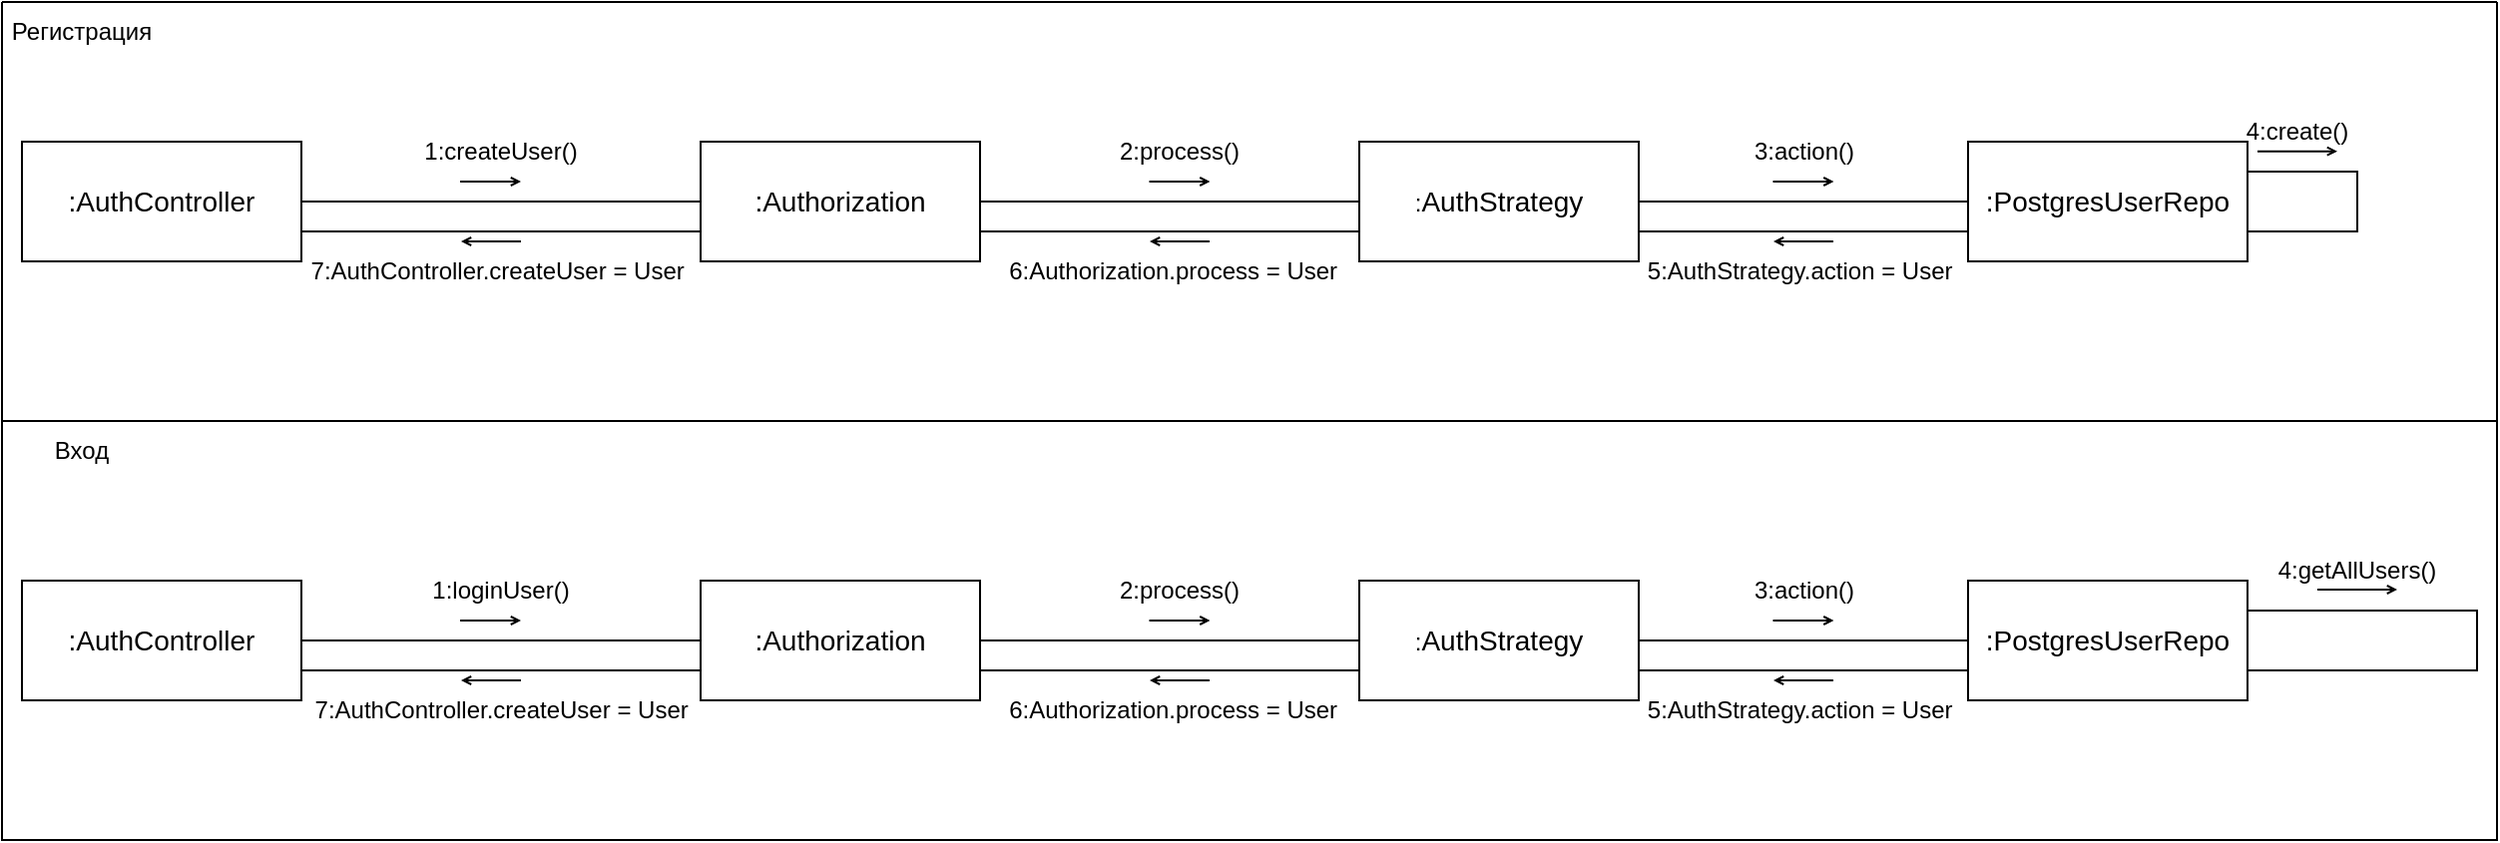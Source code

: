 <mxfile version="22.1.5" type="device">
  <diagram name="Страница — 1" id="4zZFffurlrl-bASGn2sT">
    <mxGraphModel dx="2824" dy="1474" grid="1" gridSize="10" guides="1" tooltips="1" connect="1" arrows="1" fold="1" page="1" pageScale="1" pageWidth="3300" pageHeight="2339" math="0" shadow="0">
      <root>
        <mxCell id="0" />
        <mxCell id="1" parent="0" />
        <mxCell id="2JCTQVkfjINHfoPqzNRB-9" style="edgeStyle=orthogonalEdgeStyle;rounded=0;orthogonalLoop=1;jettySize=auto;html=1;exitX=1;exitY=0.5;exitDx=0;exitDy=0;endArrow=none;endFill=0;" edge="1" parent="1" source="2JCTQVkfjINHfoPqzNRB-1" target="2JCTQVkfjINHfoPqzNRB-2">
          <mxGeometry relative="1" as="geometry" />
        </mxCell>
        <mxCell id="2JCTQVkfjINHfoPqzNRB-1" value="&lt;font style=&quot;font-size: 14px;&quot;&gt;:AuthController&lt;/font&gt;" style="rounded=0;whiteSpace=wrap;html=1;" vertex="1" parent="1">
          <mxGeometry x="130" y="810" width="140" height="60" as="geometry" />
        </mxCell>
        <mxCell id="2JCTQVkfjINHfoPqzNRB-10" style="edgeStyle=orthogonalEdgeStyle;rounded=0;orthogonalLoop=1;jettySize=auto;html=1;exitX=1;exitY=0.5;exitDx=0;exitDy=0;entryX=0;entryY=0.5;entryDx=0;entryDy=0;endArrow=none;endFill=0;" edge="1" parent="1" source="2JCTQVkfjINHfoPqzNRB-2" target="2JCTQVkfjINHfoPqzNRB-3">
          <mxGeometry relative="1" as="geometry" />
        </mxCell>
        <mxCell id="2JCTQVkfjINHfoPqzNRB-55" style="edgeStyle=orthogonalEdgeStyle;rounded=0;orthogonalLoop=1;jettySize=auto;html=1;exitX=0;exitY=0.75;exitDx=0;exitDy=0;entryX=1;entryY=0.75;entryDx=0;entryDy=0;endArrow=none;endFill=0;" edge="1" parent="1" source="2JCTQVkfjINHfoPqzNRB-2" target="2JCTQVkfjINHfoPqzNRB-1">
          <mxGeometry relative="1" as="geometry" />
        </mxCell>
        <mxCell id="2JCTQVkfjINHfoPqzNRB-2" value="&lt;font style=&quot;font-size: 14px;&quot;&gt;:Authorization&lt;/font&gt;" style="rounded=0;whiteSpace=wrap;html=1;" vertex="1" parent="1">
          <mxGeometry x="470" y="810" width="140" height="60" as="geometry" />
        </mxCell>
        <mxCell id="2JCTQVkfjINHfoPqzNRB-11" style="edgeStyle=orthogonalEdgeStyle;rounded=0;orthogonalLoop=1;jettySize=auto;html=1;exitX=1;exitY=0.5;exitDx=0;exitDy=0;endArrow=none;endFill=0;" edge="1" parent="1" source="2JCTQVkfjINHfoPqzNRB-3" target="2JCTQVkfjINHfoPqzNRB-4">
          <mxGeometry relative="1" as="geometry" />
        </mxCell>
        <mxCell id="2JCTQVkfjINHfoPqzNRB-56" style="edgeStyle=orthogonalEdgeStyle;rounded=0;orthogonalLoop=1;jettySize=auto;html=1;exitX=0;exitY=0.75;exitDx=0;exitDy=0;entryX=1;entryY=0.75;entryDx=0;entryDy=0;endArrow=none;endFill=0;" edge="1" parent="1" source="2JCTQVkfjINHfoPqzNRB-3" target="2JCTQVkfjINHfoPqzNRB-2">
          <mxGeometry relative="1" as="geometry" />
        </mxCell>
        <mxCell id="2JCTQVkfjINHfoPqzNRB-3" value=":&lt;font style=&quot;font-size: 14px;&quot;&gt;AuthStrategy&lt;/font&gt;" style="rounded=0;whiteSpace=wrap;html=1;" vertex="1" parent="1">
          <mxGeometry x="800" y="810" width="140" height="60" as="geometry" />
        </mxCell>
        <mxCell id="2JCTQVkfjINHfoPqzNRB-25" style="edgeStyle=orthogonalEdgeStyle;rounded=0;orthogonalLoop=1;jettySize=auto;html=1;exitX=0;exitY=0.75;exitDx=0;exitDy=0;entryX=1;entryY=0.75;entryDx=0;entryDy=0;endArrow=none;endFill=0;" edge="1" parent="1" source="2JCTQVkfjINHfoPqzNRB-4" target="2JCTQVkfjINHfoPqzNRB-3">
          <mxGeometry relative="1" as="geometry" />
        </mxCell>
        <mxCell id="2JCTQVkfjINHfoPqzNRB-4" value="&lt;font style=&quot;font-size: 14px;&quot;&gt;:PostgresUserRepo&lt;/font&gt;" style="rounded=0;whiteSpace=wrap;html=1;" vertex="1" parent="1">
          <mxGeometry x="1105" y="810" width="140" height="60" as="geometry" />
        </mxCell>
        <mxCell id="2JCTQVkfjINHfoPqzNRB-12" value="" style="endArrow=open;html=1;rounded=0;strokeWidth=1;jumpSize=6;startSize=4;endSize=3;endFill=0;" edge="1" parent="1">
          <mxGeometry width="50" height="50" relative="1" as="geometry">
            <mxPoint x="349.52" y="830" as="sourcePoint" />
            <mxPoint x="380" y="830" as="targetPoint" />
          </mxGeometry>
        </mxCell>
        <mxCell id="2JCTQVkfjINHfoPqzNRB-15" value="" style="endArrow=open;html=1;rounded=0;strokeWidth=1;jumpSize=6;startSize=4;endSize=3;endFill=0;" edge="1" parent="1">
          <mxGeometry width="50" height="50" relative="1" as="geometry">
            <mxPoint x="694.76" y="830" as="sourcePoint" />
            <mxPoint x="725.24" y="830" as="targetPoint" />
          </mxGeometry>
        </mxCell>
        <mxCell id="2JCTQVkfjINHfoPqzNRB-16" value="" style="endArrow=open;html=1;rounded=0;strokeWidth=1;jumpSize=6;startSize=4;endSize=3;endFill=0;" edge="1" parent="1">
          <mxGeometry width="50" height="50" relative="1" as="geometry">
            <mxPoint x="1007.26" y="830" as="sourcePoint" />
            <mxPoint x="1037.74" y="830" as="targetPoint" />
          </mxGeometry>
        </mxCell>
        <mxCell id="2JCTQVkfjINHfoPqzNRB-17" value="1:createUser()" style="text;html=1;strokeColor=none;fillColor=none;align=center;verticalAlign=middle;whiteSpace=wrap;rounded=0;" vertex="1" parent="1">
          <mxGeometry x="340" y="800" width="60" height="30" as="geometry" />
        </mxCell>
        <mxCell id="2JCTQVkfjINHfoPqzNRB-18" value="2:process()" style="text;html=1;strokeColor=none;fillColor=none;align=center;verticalAlign=middle;whiteSpace=wrap;rounded=0;" vertex="1" parent="1">
          <mxGeometry x="680" y="800" width="60" height="30" as="geometry" />
        </mxCell>
        <mxCell id="2JCTQVkfjINHfoPqzNRB-19" value="3:action()" style="text;html=1;strokeColor=none;fillColor=none;align=center;verticalAlign=middle;whiteSpace=wrap;rounded=0;" vertex="1" parent="1">
          <mxGeometry x="992.5" y="800" width="60" height="30" as="geometry" />
        </mxCell>
        <mxCell id="2JCTQVkfjINHfoPqzNRB-21" style="edgeStyle=orthogonalEdgeStyle;rounded=0;orthogonalLoop=1;jettySize=auto;html=1;exitX=1;exitY=0.25;exitDx=0;exitDy=0;entryX=1;entryY=0.75;entryDx=0;entryDy=0;startArrow=none;startFill=0;endArrow=none;endFill=0;" edge="1" parent="1" source="2JCTQVkfjINHfoPqzNRB-4" target="2JCTQVkfjINHfoPqzNRB-4">
          <mxGeometry relative="1" as="geometry">
            <Array as="points">
              <mxPoint x="1300" y="825" />
              <mxPoint x="1300" y="855" />
            </Array>
          </mxGeometry>
        </mxCell>
        <mxCell id="2JCTQVkfjINHfoPqzNRB-22" value="" style="endArrow=open;html=1;rounded=0;strokeWidth=1;jumpSize=6;startSize=4;endSize=3;endFill=0;" edge="1" parent="1">
          <mxGeometry width="50" height="50" relative="1" as="geometry">
            <mxPoint x="1037.5" y="860" as="sourcePoint" />
            <mxPoint x="1007.5" y="860" as="targetPoint" />
          </mxGeometry>
        </mxCell>
        <mxCell id="2JCTQVkfjINHfoPqzNRB-23" value="" style="endArrow=open;html=1;rounded=0;strokeWidth=1;jumpSize=6;startSize=4;endSize=3;endFill=0;" edge="1" parent="1">
          <mxGeometry width="50" height="50" relative="1" as="geometry">
            <mxPoint x="1250" y="814.83" as="sourcePoint" />
            <mxPoint x="1290" y="814.83" as="targetPoint" />
          </mxGeometry>
        </mxCell>
        <mxCell id="2JCTQVkfjINHfoPqzNRB-24" value="4:create()" style="text;html=1;strokeColor=none;fillColor=none;align=center;verticalAlign=middle;whiteSpace=wrap;rounded=0;" vertex="1" parent="1">
          <mxGeometry x="1240" y="790" width="60" height="30" as="geometry" />
        </mxCell>
        <mxCell id="2JCTQVkfjINHfoPqzNRB-27" value="" style="endArrow=open;html=1;rounded=0;strokeWidth=1;jumpSize=6;startSize=4;endSize=3;endFill=0;" edge="1" parent="1">
          <mxGeometry width="50" height="50" relative="1" as="geometry">
            <mxPoint x="725" y="860" as="sourcePoint" />
            <mxPoint x="695" y="860" as="targetPoint" />
          </mxGeometry>
        </mxCell>
        <mxCell id="2JCTQVkfjINHfoPqzNRB-28" value="" style="endArrow=open;html=1;rounded=0;strokeWidth=1;jumpSize=6;startSize=4;endSize=3;endFill=0;" edge="1" parent="1">
          <mxGeometry width="50" height="50" relative="1" as="geometry">
            <mxPoint x="380" y="860" as="sourcePoint" />
            <mxPoint x="350" y="860" as="targetPoint" />
          </mxGeometry>
        </mxCell>
        <mxCell id="2JCTQVkfjINHfoPqzNRB-29" value="5:AuthStrategy.action = User&amp;nbsp;" style="text;html=1;strokeColor=none;fillColor=none;align=center;verticalAlign=middle;whiteSpace=wrap;rounded=0;" vertex="1" parent="1">
          <mxGeometry x="940" y="860" width="165" height="30" as="geometry" />
        </mxCell>
        <mxCell id="2JCTQVkfjINHfoPqzNRB-30" value="6:Authorization.process = User&amp;nbsp;" style="text;html=1;strokeColor=none;fillColor=none;align=center;verticalAlign=middle;whiteSpace=wrap;rounded=0;" vertex="1" parent="1">
          <mxGeometry x="622" y="860" width="172.5" height="30" as="geometry" />
        </mxCell>
        <mxCell id="2JCTQVkfjINHfoPqzNRB-31" value="7:AuthController.createUser = User&amp;nbsp;" style="text;html=1;strokeColor=none;fillColor=none;align=center;verticalAlign=middle;whiteSpace=wrap;rounded=0;" vertex="1" parent="1">
          <mxGeometry x="271.88" y="860" width="196.25" height="30" as="geometry" />
        </mxCell>
        <mxCell id="2JCTQVkfjINHfoPqzNRB-32" style="edgeStyle=orthogonalEdgeStyle;rounded=0;orthogonalLoop=1;jettySize=auto;html=1;exitX=1;exitY=0.5;exitDx=0;exitDy=0;endArrow=none;endFill=0;" edge="1" parent="1" source="2JCTQVkfjINHfoPqzNRB-33" target="2JCTQVkfjINHfoPqzNRB-35">
          <mxGeometry relative="1" as="geometry" />
        </mxCell>
        <mxCell id="2JCTQVkfjINHfoPqzNRB-33" value="&lt;font style=&quot;font-size: 14px;&quot;&gt;:AuthController&lt;/font&gt;" style="rounded=0;whiteSpace=wrap;html=1;" vertex="1" parent="1">
          <mxGeometry x="130" y="1030" width="140" height="60" as="geometry" />
        </mxCell>
        <mxCell id="2JCTQVkfjINHfoPqzNRB-34" style="edgeStyle=orthogonalEdgeStyle;rounded=0;orthogonalLoop=1;jettySize=auto;html=1;exitX=1;exitY=0.5;exitDx=0;exitDy=0;entryX=0;entryY=0.5;entryDx=0;entryDy=0;endArrow=none;endFill=0;" edge="1" parent="1" source="2JCTQVkfjINHfoPqzNRB-35" target="2JCTQVkfjINHfoPqzNRB-37">
          <mxGeometry relative="1" as="geometry" />
        </mxCell>
        <mxCell id="2JCTQVkfjINHfoPqzNRB-58" style="edgeStyle=orthogonalEdgeStyle;rounded=0;orthogonalLoop=1;jettySize=auto;html=1;exitX=0;exitY=0.75;exitDx=0;exitDy=0;entryX=1;entryY=0.75;entryDx=0;entryDy=0;endArrow=none;endFill=0;" edge="1" parent="1" source="2JCTQVkfjINHfoPqzNRB-35" target="2JCTQVkfjINHfoPqzNRB-33">
          <mxGeometry relative="1" as="geometry" />
        </mxCell>
        <mxCell id="2JCTQVkfjINHfoPqzNRB-35" value="&lt;font style=&quot;font-size: 14px;&quot;&gt;:Authorization&lt;/font&gt;" style="rounded=0;whiteSpace=wrap;html=1;" vertex="1" parent="1">
          <mxGeometry x="470" y="1030" width="140" height="60" as="geometry" />
        </mxCell>
        <mxCell id="2JCTQVkfjINHfoPqzNRB-36" style="edgeStyle=orthogonalEdgeStyle;rounded=0;orthogonalLoop=1;jettySize=auto;html=1;exitX=1;exitY=0.5;exitDx=0;exitDy=0;endArrow=none;endFill=0;" edge="1" parent="1" source="2JCTQVkfjINHfoPqzNRB-37" target="2JCTQVkfjINHfoPqzNRB-39">
          <mxGeometry relative="1" as="geometry" />
        </mxCell>
        <mxCell id="2JCTQVkfjINHfoPqzNRB-57" style="edgeStyle=orthogonalEdgeStyle;rounded=0;orthogonalLoop=1;jettySize=auto;html=1;exitX=0;exitY=0.75;exitDx=0;exitDy=0;entryX=1;entryY=0.75;entryDx=0;entryDy=0;endArrow=none;endFill=0;" edge="1" parent="1" source="2JCTQVkfjINHfoPqzNRB-37" target="2JCTQVkfjINHfoPqzNRB-35">
          <mxGeometry relative="1" as="geometry" />
        </mxCell>
        <mxCell id="2JCTQVkfjINHfoPqzNRB-37" value=":&lt;font style=&quot;font-size: 14px;&quot;&gt;AuthStrategy&lt;/font&gt;" style="rounded=0;whiteSpace=wrap;html=1;" vertex="1" parent="1">
          <mxGeometry x="800" y="1030" width="140" height="60" as="geometry" />
        </mxCell>
        <mxCell id="2JCTQVkfjINHfoPqzNRB-38" style="edgeStyle=orthogonalEdgeStyle;rounded=0;orthogonalLoop=1;jettySize=auto;html=1;exitX=0;exitY=0.75;exitDx=0;exitDy=0;entryX=1;entryY=0.75;entryDx=0;entryDy=0;endArrow=none;endFill=0;" edge="1" parent="1" source="2JCTQVkfjINHfoPqzNRB-39" target="2JCTQVkfjINHfoPqzNRB-37">
          <mxGeometry relative="1" as="geometry" />
        </mxCell>
        <mxCell id="2JCTQVkfjINHfoPqzNRB-39" value="&lt;font style=&quot;font-size: 14px;&quot;&gt;:PostgresUserRepo&lt;/font&gt;" style="rounded=0;whiteSpace=wrap;html=1;" vertex="1" parent="1">
          <mxGeometry x="1105" y="1030" width="140" height="60" as="geometry" />
        </mxCell>
        <mxCell id="2JCTQVkfjINHfoPqzNRB-40" value="" style="endArrow=open;html=1;rounded=0;strokeWidth=1;jumpSize=6;startSize=4;endSize=3;endFill=0;" edge="1" parent="1">
          <mxGeometry width="50" height="50" relative="1" as="geometry">
            <mxPoint x="349.52" y="1050" as="sourcePoint" />
            <mxPoint x="380" y="1050" as="targetPoint" />
          </mxGeometry>
        </mxCell>
        <mxCell id="2JCTQVkfjINHfoPqzNRB-41" value="" style="endArrow=open;html=1;rounded=0;strokeWidth=1;jumpSize=6;startSize=4;endSize=3;endFill=0;" edge="1" parent="1">
          <mxGeometry width="50" height="50" relative="1" as="geometry">
            <mxPoint x="694.76" y="1050" as="sourcePoint" />
            <mxPoint x="725.24" y="1050" as="targetPoint" />
          </mxGeometry>
        </mxCell>
        <mxCell id="2JCTQVkfjINHfoPqzNRB-42" value="" style="endArrow=open;html=1;rounded=0;strokeWidth=1;jumpSize=6;startSize=4;endSize=3;endFill=0;" edge="1" parent="1">
          <mxGeometry width="50" height="50" relative="1" as="geometry">
            <mxPoint x="1007.26" y="1050" as="sourcePoint" />
            <mxPoint x="1037.74" y="1050" as="targetPoint" />
          </mxGeometry>
        </mxCell>
        <mxCell id="2JCTQVkfjINHfoPqzNRB-43" value="1:loginUser()" style="text;html=1;strokeColor=none;fillColor=none;align=center;verticalAlign=middle;whiteSpace=wrap;rounded=0;" vertex="1" parent="1">
          <mxGeometry x="340" y="1020" width="60" height="30" as="geometry" />
        </mxCell>
        <mxCell id="2JCTQVkfjINHfoPqzNRB-44" value="2:process()" style="text;html=1;strokeColor=none;fillColor=none;align=center;verticalAlign=middle;whiteSpace=wrap;rounded=0;" vertex="1" parent="1">
          <mxGeometry x="680" y="1020" width="60" height="30" as="geometry" />
        </mxCell>
        <mxCell id="2JCTQVkfjINHfoPqzNRB-45" value="3:action()" style="text;html=1;strokeColor=none;fillColor=none;align=center;verticalAlign=middle;whiteSpace=wrap;rounded=0;" vertex="1" parent="1">
          <mxGeometry x="992.5" y="1020" width="60" height="30" as="geometry" />
        </mxCell>
        <mxCell id="2JCTQVkfjINHfoPqzNRB-46" style="edgeStyle=orthogonalEdgeStyle;rounded=0;orthogonalLoop=1;jettySize=auto;html=1;exitX=1;exitY=0.25;exitDx=0;exitDy=0;entryX=1;entryY=0.75;entryDx=0;entryDy=0;startArrow=none;startFill=0;endArrow=none;endFill=0;" edge="1" parent="1" source="2JCTQVkfjINHfoPqzNRB-39" target="2JCTQVkfjINHfoPqzNRB-39">
          <mxGeometry relative="1" as="geometry">
            <Array as="points">
              <mxPoint x="1360" y="1045" />
              <mxPoint x="1360" y="1075" />
            </Array>
          </mxGeometry>
        </mxCell>
        <mxCell id="2JCTQVkfjINHfoPqzNRB-47" value="" style="endArrow=open;html=1;rounded=0;strokeWidth=1;jumpSize=6;startSize=4;endSize=3;endFill=0;" edge="1" parent="1">
          <mxGeometry width="50" height="50" relative="1" as="geometry">
            <mxPoint x="1037.5" y="1080" as="sourcePoint" />
            <mxPoint x="1007.5" y="1080" as="targetPoint" />
          </mxGeometry>
        </mxCell>
        <mxCell id="2JCTQVkfjINHfoPqzNRB-48" value="" style="endArrow=open;html=1;rounded=0;strokeWidth=1;jumpSize=6;startSize=4;endSize=3;endFill=0;" edge="1" parent="1">
          <mxGeometry width="50" height="50" relative="1" as="geometry">
            <mxPoint x="1280" y="1034.5" as="sourcePoint" />
            <mxPoint x="1320" y="1034.5" as="targetPoint" />
          </mxGeometry>
        </mxCell>
        <mxCell id="2JCTQVkfjINHfoPqzNRB-49" value="4:getAllUsers()" style="text;html=1;strokeColor=none;fillColor=none;align=center;verticalAlign=middle;whiteSpace=wrap;rounded=0;" vertex="1" parent="1">
          <mxGeometry x="1270" y="1010" width="60" height="30" as="geometry" />
        </mxCell>
        <mxCell id="2JCTQVkfjINHfoPqzNRB-50" value="" style="endArrow=open;html=1;rounded=0;strokeWidth=1;jumpSize=6;startSize=4;endSize=3;endFill=0;" edge="1" parent="1">
          <mxGeometry width="50" height="50" relative="1" as="geometry">
            <mxPoint x="725" y="1080" as="sourcePoint" />
            <mxPoint x="695" y="1080" as="targetPoint" />
          </mxGeometry>
        </mxCell>
        <mxCell id="2JCTQVkfjINHfoPqzNRB-51" value="" style="endArrow=open;html=1;rounded=0;strokeWidth=1;jumpSize=6;startSize=4;endSize=3;endFill=0;" edge="1" parent="1">
          <mxGeometry width="50" height="50" relative="1" as="geometry">
            <mxPoint x="380" y="1080" as="sourcePoint" />
            <mxPoint x="350" y="1080" as="targetPoint" />
          </mxGeometry>
        </mxCell>
        <mxCell id="2JCTQVkfjINHfoPqzNRB-52" value="5:AuthStrategy.action = User&amp;nbsp;" style="text;html=1;strokeColor=none;fillColor=none;align=center;verticalAlign=middle;whiteSpace=wrap;rounded=0;" vertex="1" parent="1">
          <mxGeometry x="940" y="1080" width="165" height="30" as="geometry" />
        </mxCell>
        <mxCell id="2JCTQVkfjINHfoPqzNRB-53" value="6:Authorization.process = User&amp;nbsp;" style="text;html=1;strokeColor=none;fillColor=none;align=center;verticalAlign=middle;whiteSpace=wrap;rounded=0;" vertex="1" parent="1">
          <mxGeometry x="622" y="1080" width="172.5" height="30" as="geometry" />
        </mxCell>
        <mxCell id="2JCTQVkfjINHfoPqzNRB-54" value="7:AuthController.createUser = User&amp;nbsp;" style="text;html=1;strokeColor=none;fillColor=none;align=center;verticalAlign=middle;whiteSpace=wrap;rounded=0;" vertex="1" parent="1">
          <mxGeometry x="273.75" y="1080" width="196.25" height="30" as="geometry" />
        </mxCell>
        <mxCell id="2JCTQVkfjINHfoPqzNRB-59" value="" style="swimlane;startSize=0;" vertex="1" parent="1">
          <mxGeometry x="120" y="740" width="1250" height="210" as="geometry" />
        </mxCell>
        <mxCell id="2JCTQVkfjINHfoPqzNRB-61" value="Регистрация" style="text;html=1;strokeColor=none;fillColor=none;align=center;verticalAlign=middle;whiteSpace=wrap;rounded=0;" vertex="1" parent="2JCTQVkfjINHfoPqzNRB-59">
          <mxGeometry x="10" width="60" height="30" as="geometry" />
        </mxCell>
        <mxCell id="2JCTQVkfjINHfoPqzNRB-60" value="" style="swimlane;startSize=0;" vertex="1" parent="1">
          <mxGeometry x="120" y="950" width="1250" height="210" as="geometry" />
        </mxCell>
        <mxCell id="2JCTQVkfjINHfoPqzNRB-62" value="Вход" style="text;html=1;strokeColor=none;fillColor=none;align=center;verticalAlign=middle;whiteSpace=wrap;rounded=0;" vertex="1" parent="2JCTQVkfjINHfoPqzNRB-60">
          <mxGeometry x="10" width="60" height="30" as="geometry" />
        </mxCell>
      </root>
    </mxGraphModel>
  </diagram>
</mxfile>
